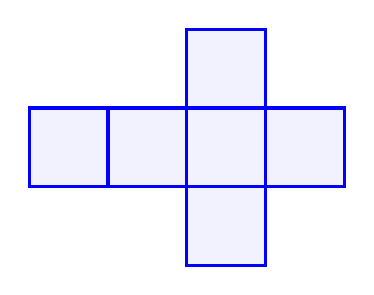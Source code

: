 ﻿\begin{tikzpicture}[scale=1]
\draw[blue, fill=blue!5, very thick] (0,0) rectangle ++(1,1);
\draw[blue, fill=blue!5, very thick] (1,0) rectangle ++(1,1);
\draw[blue, fill=blue!5, very thick] (2,0) rectangle ++(1,1);
\draw[blue, fill=blue!5, very thick] (3,0) rectangle ++(1,1);
\draw[blue, fill=blue!5, very thick] (2,1) rectangle ++(1,1);
\draw[blue, fill=blue!5, very thick] (2,-1) rectangle ++(1,1);
\end{tikzpicture}
